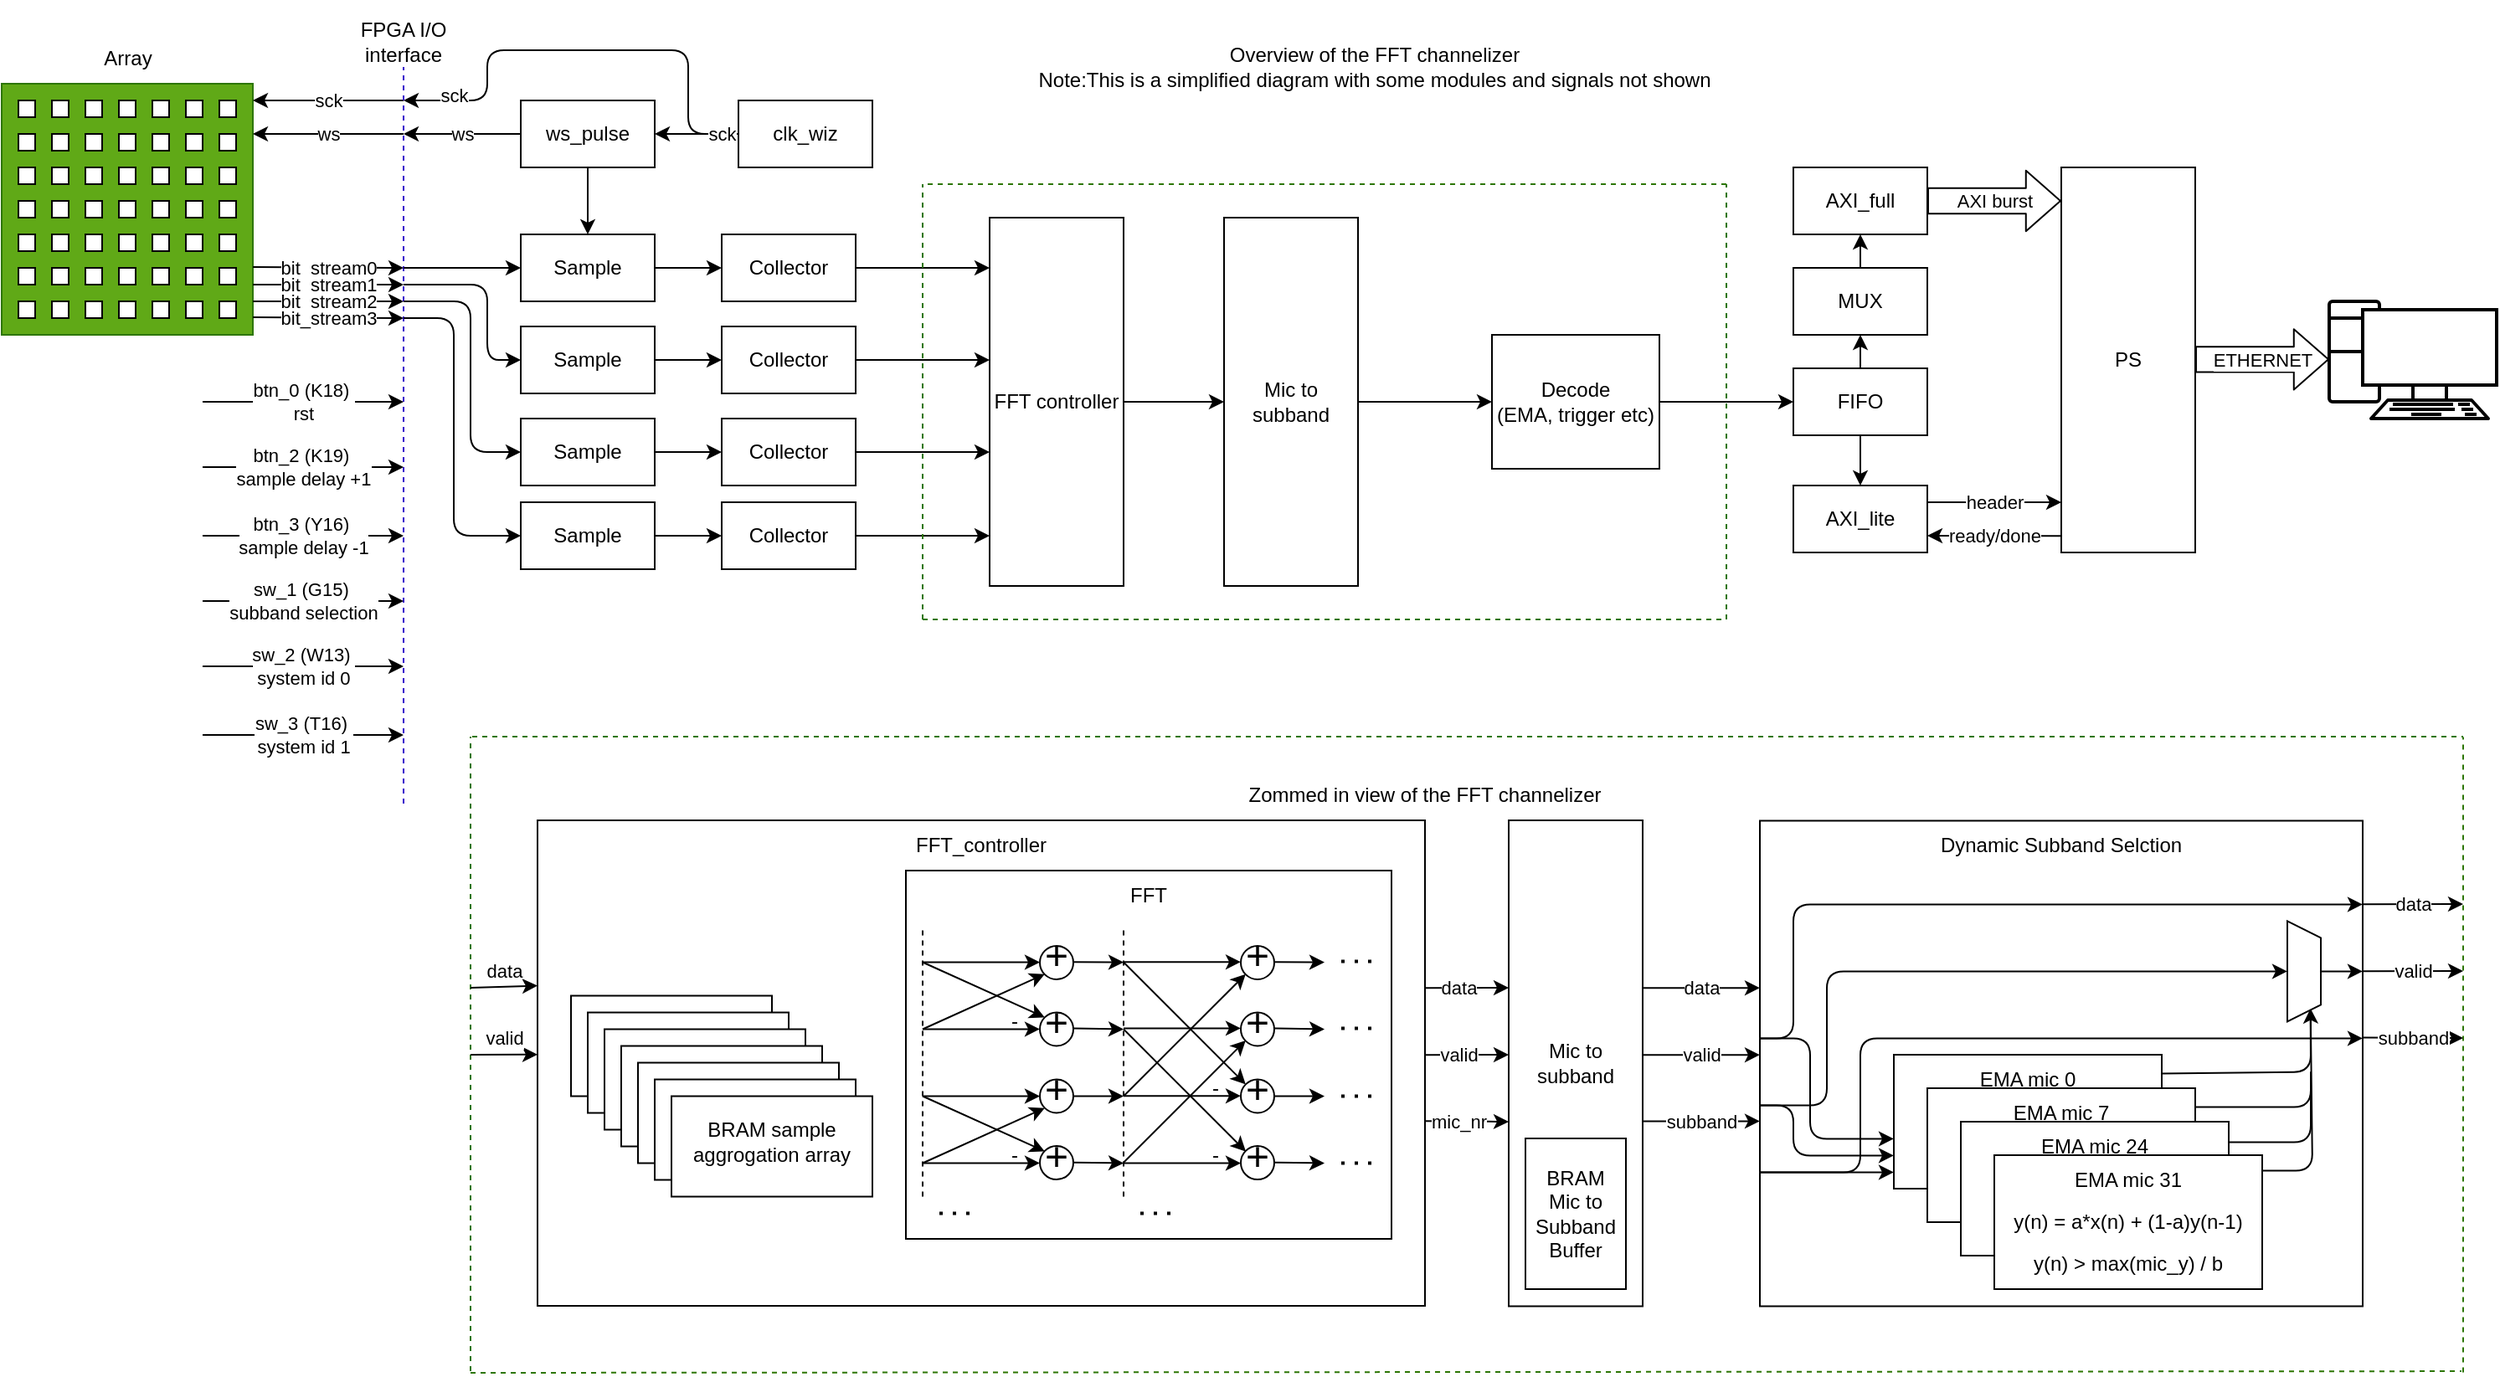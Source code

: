 <mxfile>
    <diagram id="GTZKiN90T42vVBbvYjVK" name="Page-1">
        <mxGraphModel dx="389" dy="268" grid="1" gridSize="10" guides="1" tooltips="1" connect="1" arrows="1" fold="1" page="1" pageScale="1" pageWidth="1920" pageHeight="1200" math="0" shadow="0">
            <root>
                <mxCell id="0"/>
                <mxCell id="1" parent="0"/>
                <mxCell id="206" value="" style="fontColor=#0066CC;verticalAlign=top;verticalLabelPosition=bottom;labelPosition=center;align=center;html=1;outlineConnect=0;fillColor=default;strokeColor=light-dark(#000000, #6b81ac);gradientColor=none;gradientDirection=north;strokeWidth=2;shape=mxgraph.networks.pc;" vertex="1" parent="1">
                    <mxGeometry x="1510" y="340" width="100" height="70" as="geometry"/>
                </mxCell>
                <mxCell id="207" value="" style="rounded=0;whiteSpace=wrap;html=1;fillColor=#60a917;fontColor=#ffffff;strokeColor=#2D7600;" vertex="1" parent="1">
                    <mxGeometry x="120" y="210" width="150" height="150" as="geometry"/>
                </mxCell>
                <mxCell id="208" value="" style="rounded=0;whiteSpace=wrap;html=1;" vertex="1" parent="1">
                    <mxGeometry x="130" y="220" width="10" height="10" as="geometry"/>
                </mxCell>
                <mxCell id="209" value="" style="rounded=0;whiteSpace=wrap;html=1;" vertex="1" parent="1">
                    <mxGeometry x="150" y="220" width="10" height="10" as="geometry"/>
                </mxCell>
                <mxCell id="210" value="" style="rounded=0;whiteSpace=wrap;html=1;" vertex="1" parent="1">
                    <mxGeometry x="170" y="220" width="10" height="10" as="geometry"/>
                </mxCell>
                <mxCell id="211" value="" style="rounded=0;whiteSpace=wrap;html=1;" vertex="1" parent="1">
                    <mxGeometry x="190" y="220" width="10" height="10" as="geometry"/>
                </mxCell>
                <mxCell id="212" value="" style="rounded=0;whiteSpace=wrap;html=1;" vertex="1" parent="1">
                    <mxGeometry x="210" y="220" width="10" height="10" as="geometry"/>
                </mxCell>
                <mxCell id="213" value="" style="rounded=0;whiteSpace=wrap;html=1;" vertex="1" parent="1">
                    <mxGeometry x="230" y="220" width="10" height="10" as="geometry"/>
                </mxCell>
                <mxCell id="214" value="" style="rounded=0;whiteSpace=wrap;html=1;" vertex="1" parent="1">
                    <mxGeometry x="250" y="220" width="10" height="10" as="geometry"/>
                </mxCell>
                <mxCell id="215" value="" style="rounded=0;whiteSpace=wrap;html=1;" vertex="1" parent="1">
                    <mxGeometry x="130" y="240" width="10" height="10" as="geometry"/>
                </mxCell>
                <mxCell id="216" value="" style="rounded=0;whiteSpace=wrap;html=1;" vertex="1" parent="1">
                    <mxGeometry x="150" y="240" width="10" height="10" as="geometry"/>
                </mxCell>
                <mxCell id="217" value="" style="rounded=0;whiteSpace=wrap;html=1;" vertex="1" parent="1">
                    <mxGeometry x="170" y="240" width="10" height="10" as="geometry"/>
                </mxCell>
                <mxCell id="218" value="" style="rounded=0;whiteSpace=wrap;html=1;" vertex="1" parent="1">
                    <mxGeometry x="190" y="240" width="10" height="10" as="geometry"/>
                </mxCell>
                <mxCell id="219" value="" style="rounded=0;whiteSpace=wrap;html=1;" vertex="1" parent="1">
                    <mxGeometry x="210" y="240" width="10" height="10" as="geometry"/>
                </mxCell>
                <mxCell id="220" value="" style="rounded=0;whiteSpace=wrap;html=1;" vertex="1" parent="1">
                    <mxGeometry x="230" y="240" width="10" height="10" as="geometry"/>
                </mxCell>
                <mxCell id="221" value="" style="rounded=0;whiteSpace=wrap;html=1;" vertex="1" parent="1">
                    <mxGeometry x="250" y="240" width="10" height="10" as="geometry"/>
                </mxCell>
                <mxCell id="222" value="" style="rounded=0;whiteSpace=wrap;html=1;" vertex="1" parent="1">
                    <mxGeometry x="130" y="260" width="10" height="10" as="geometry"/>
                </mxCell>
                <mxCell id="223" value="" style="rounded=0;whiteSpace=wrap;html=1;" vertex="1" parent="1">
                    <mxGeometry x="150" y="260" width="10" height="10" as="geometry"/>
                </mxCell>
                <mxCell id="224" value="" style="rounded=0;whiteSpace=wrap;html=1;" vertex="1" parent="1">
                    <mxGeometry x="170" y="260" width="10" height="10" as="geometry"/>
                </mxCell>
                <mxCell id="225" value="" style="rounded=0;whiteSpace=wrap;html=1;" vertex="1" parent="1">
                    <mxGeometry x="190" y="260" width="10" height="10" as="geometry"/>
                </mxCell>
                <mxCell id="226" value="" style="rounded=0;whiteSpace=wrap;html=1;" vertex="1" parent="1">
                    <mxGeometry x="210" y="260" width="10" height="10" as="geometry"/>
                </mxCell>
                <mxCell id="227" value="" style="rounded=0;whiteSpace=wrap;html=1;" vertex="1" parent="1">
                    <mxGeometry x="230" y="260" width="10" height="10" as="geometry"/>
                </mxCell>
                <mxCell id="228" value="" style="rounded=0;whiteSpace=wrap;html=1;" vertex="1" parent="1">
                    <mxGeometry x="250" y="260" width="10" height="10" as="geometry"/>
                </mxCell>
                <mxCell id="229" value="" style="rounded=0;whiteSpace=wrap;html=1;" vertex="1" parent="1">
                    <mxGeometry x="130" y="280" width="10" height="10" as="geometry"/>
                </mxCell>
                <mxCell id="230" value="" style="rounded=0;whiteSpace=wrap;html=1;" vertex="1" parent="1">
                    <mxGeometry x="150" y="280" width="10" height="10" as="geometry"/>
                </mxCell>
                <mxCell id="231" value="" style="rounded=0;whiteSpace=wrap;html=1;" vertex="1" parent="1">
                    <mxGeometry x="170" y="280" width="10" height="10" as="geometry"/>
                </mxCell>
                <mxCell id="232" value="" style="rounded=0;whiteSpace=wrap;html=1;" vertex="1" parent="1">
                    <mxGeometry x="190" y="280" width="10" height="10" as="geometry"/>
                </mxCell>
                <mxCell id="233" value="" style="rounded=0;whiteSpace=wrap;html=1;" vertex="1" parent="1">
                    <mxGeometry x="210" y="280" width="10" height="10" as="geometry"/>
                </mxCell>
                <mxCell id="234" value="" style="rounded=0;whiteSpace=wrap;html=1;" vertex="1" parent="1">
                    <mxGeometry x="230" y="280" width="10" height="10" as="geometry"/>
                </mxCell>
                <mxCell id="235" value="" style="rounded=0;whiteSpace=wrap;html=1;" vertex="1" parent="1">
                    <mxGeometry x="250" y="280" width="10" height="10" as="geometry"/>
                </mxCell>
                <mxCell id="236" value="" style="rounded=0;whiteSpace=wrap;html=1;" vertex="1" parent="1">
                    <mxGeometry x="130" y="300" width="10" height="10" as="geometry"/>
                </mxCell>
                <mxCell id="237" value="" style="rounded=0;whiteSpace=wrap;html=1;" vertex="1" parent="1">
                    <mxGeometry x="150" y="300" width="10" height="10" as="geometry"/>
                </mxCell>
                <mxCell id="238" value="" style="rounded=0;whiteSpace=wrap;html=1;" vertex="1" parent="1">
                    <mxGeometry x="170" y="300" width="10" height="10" as="geometry"/>
                </mxCell>
                <mxCell id="239" value="" style="rounded=0;whiteSpace=wrap;html=1;" vertex="1" parent="1">
                    <mxGeometry x="190" y="300" width="10" height="10" as="geometry"/>
                </mxCell>
                <mxCell id="240" value="" style="rounded=0;whiteSpace=wrap;html=1;" vertex="1" parent="1">
                    <mxGeometry x="210" y="300" width="10" height="10" as="geometry"/>
                </mxCell>
                <mxCell id="241" value="" style="rounded=0;whiteSpace=wrap;html=1;" vertex="1" parent="1">
                    <mxGeometry x="230" y="300" width="10" height="10" as="geometry"/>
                </mxCell>
                <mxCell id="242" value="" style="rounded=0;whiteSpace=wrap;html=1;" vertex="1" parent="1">
                    <mxGeometry x="250" y="300" width="10" height="10" as="geometry"/>
                </mxCell>
                <mxCell id="243" value="" style="rounded=0;whiteSpace=wrap;html=1;" vertex="1" parent="1">
                    <mxGeometry x="130" y="320" width="10" height="10" as="geometry"/>
                </mxCell>
                <mxCell id="244" value="" style="rounded=0;whiteSpace=wrap;html=1;" vertex="1" parent="1">
                    <mxGeometry x="150" y="320" width="10" height="10" as="geometry"/>
                </mxCell>
                <mxCell id="245" value="" style="rounded=0;whiteSpace=wrap;html=1;" vertex="1" parent="1">
                    <mxGeometry x="170" y="320" width="10" height="10" as="geometry"/>
                </mxCell>
                <mxCell id="246" value="" style="rounded=0;whiteSpace=wrap;html=1;" vertex="1" parent="1">
                    <mxGeometry x="190" y="320" width="10" height="10" as="geometry"/>
                </mxCell>
                <mxCell id="247" value="" style="rounded=0;whiteSpace=wrap;html=1;" vertex="1" parent="1">
                    <mxGeometry x="210" y="320" width="10" height="10" as="geometry"/>
                </mxCell>
                <mxCell id="248" value="" style="rounded=0;whiteSpace=wrap;html=1;" vertex="1" parent="1">
                    <mxGeometry x="230" y="320" width="10" height="10" as="geometry"/>
                </mxCell>
                <mxCell id="249" value="" style="rounded=0;whiteSpace=wrap;html=1;" vertex="1" parent="1">
                    <mxGeometry x="250" y="320" width="10" height="10" as="geometry"/>
                </mxCell>
                <mxCell id="250" value="" style="rounded=0;whiteSpace=wrap;html=1;" vertex="1" parent="1">
                    <mxGeometry x="130" y="340" width="10" height="10" as="geometry"/>
                </mxCell>
                <mxCell id="251" value="" style="rounded=0;whiteSpace=wrap;html=1;" vertex="1" parent="1">
                    <mxGeometry x="150" y="340" width="10" height="10" as="geometry"/>
                </mxCell>
                <mxCell id="252" value="" style="rounded=0;whiteSpace=wrap;html=1;" vertex="1" parent="1">
                    <mxGeometry x="170" y="340" width="10" height="10" as="geometry"/>
                </mxCell>
                <mxCell id="253" value="" style="rounded=0;whiteSpace=wrap;html=1;" vertex="1" parent="1">
                    <mxGeometry x="190" y="340" width="10" height="10" as="geometry"/>
                </mxCell>
                <mxCell id="254" value="" style="rounded=0;whiteSpace=wrap;html=1;" vertex="1" parent="1">
                    <mxGeometry x="210" y="340" width="10" height="10" as="geometry"/>
                </mxCell>
                <mxCell id="255" value="" style="rounded=0;whiteSpace=wrap;html=1;" vertex="1" parent="1">
                    <mxGeometry x="230" y="340" width="10" height="10" as="geometry"/>
                </mxCell>
                <mxCell id="256" value="" style="rounded=0;whiteSpace=wrap;html=1;" vertex="1" parent="1">
                    <mxGeometry x="250" y="340" width="10" height="10" as="geometry"/>
                </mxCell>
                <mxCell id="257" value="Array" style="text;html=1;align=center;verticalAlign=middle;resizable=0;points=[];autosize=1;strokeColor=none;fillColor=none;" vertex="1" parent="1">
                    <mxGeometry x="170" y="180" width="50" height="30" as="geometry"/>
                </mxCell>
                <mxCell id="258" value="bit_stream0" style="endArrow=classic;html=1;entryX=0;entryY=0;entryDx=0;entryDy=0;entryPerimeter=0;" edge="1" parent="1" target="275">
                    <mxGeometry width="50" height="50" relative="1" as="geometry">
                        <mxPoint x="270" y="319.52" as="sourcePoint"/>
                        <mxPoint x="350" y="319.52" as="targetPoint"/>
                    </mxGeometry>
                </mxCell>
                <mxCell id="259" value="ws" style="endArrow=classic;html=1;" edge="1" parent="1">
                    <mxGeometry width="50" height="50" relative="1" as="geometry">
                        <mxPoint x="360" y="240" as="sourcePoint"/>
                        <mxPoint x="270" y="240" as="targetPoint"/>
                    </mxGeometry>
                </mxCell>
                <mxCell id="260" value="sck" style="endArrow=classic;html=1;" edge="1" parent="1">
                    <mxGeometry width="50" height="50" relative="1" as="geometry">
                        <mxPoint x="360" y="220" as="sourcePoint"/>
                        <mxPoint x="270" y="220" as="targetPoint"/>
                    </mxGeometry>
                </mxCell>
                <mxCell id="261" value="bit_stream1" style="endArrow=classic;html=1;entryX=0;entryY=0;entryDx=0;entryDy=0;entryPerimeter=0;" edge="1" parent="1" target="311">
                    <mxGeometry width="50" height="50" relative="1" as="geometry">
                        <mxPoint x="270" y="330" as="sourcePoint"/>
                        <mxPoint x="350" y="330" as="targetPoint"/>
                    </mxGeometry>
                </mxCell>
                <mxCell id="262" value="bit_stream2" style="endArrow=classic;html=1;entryX=0;entryY=0;entryDx=0;entryDy=0;entryPerimeter=0;" edge="1" parent="1" target="312">
                    <mxGeometry width="50" height="50" relative="1" as="geometry">
                        <mxPoint x="270" y="340" as="sourcePoint"/>
                        <mxPoint x="350" y="340" as="targetPoint"/>
                        <mxPoint as="offset"/>
                    </mxGeometry>
                </mxCell>
                <mxCell id="263" value="bit_stream3" style="endArrow=classic;html=1;entryX=0;entryY=0;entryDx=0;entryDy=0;entryPerimeter=0;" edge="1" parent="1" target="313">
                    <mxGeometry width="50" height="50" relative="1" as="geometry">
                        <mxPoint x="270" y="349.52" as="sourcePoint"/>
                        <mxPoint x="350" y="349.52" as="targetPoint"/>
                    </mxGeometry>
                </mxCell>
                <mxCell id="264" value="" style="endArrow=none;dashed=1;html=1;fillColor=#6a00ff;strokeColor=#3700CC;" edge="1" parent="1">
                    <mxGeometry width="50" height="50" relative="1" as="geometry">
                        <mxPoint x="360" y="640" as="sourcePoint"/>
                        <mxPoint x="360" y="200" as="targetPoint"/>
                    </mxGeometry>
                </mxCell>
                <mxCell id="265" value="FPGA I/O interface" style="text;html=1;align=center;verticalAlign=middle;whiteSpace=wrap;rounded=0;" vertex="1" parent="1">
                    <mxGeometry x="330" y="170" width="60" height="30" as="geometry"/>
                </mxCell>
                <mxCell id="266" style="edgeStyle=none;html=1;exitX=0;exitY=0.5;exitDx=0;exitDy=0;entryX=1;entryY=0.5;entryDx=0;entryDy=0;" edge="1" parent="1" source="267" target="269">
                    <mxGeometry relative="1" as="geometry"/>
                </mxCell>
                <mxCell id="267" value="clk_wiz" style="rounded=0;whiteSpace=wrap;html=1;" vertex="1" parent="1">
                    <mxGeometry x="560" y="220" width="80" height="40" as="geometry"/>
                </mxCell>
                <mxCell id="268" style="edgeStyle=none;html=1;entryX=0.5;entryY=0;entryDx=0;entryDy=0;" edge="1" parent="1" source="269" target="274">
                    <mxGeometry relative="1" as="geometry"/>
                </mxCell>
                <mxCell id="269" value="ws_pulse" style="rounded=0;whiteSpace=wrap;html=1;" vertex="1" parent="1">
                    <mxGeometry x="430" y="220" width="80" height="40" as="geometry"/>
                </mxCell>
                <mxCell id="270" value="ws" style="endArrow=classic;html=1;" edge="1" parent="1">
                    <mxGeometry width="50" height="50" relative="1" as="geometry">
                        <mxPoint x="430" y="240" as="sourcePoint"/>
                        <mxPoint x="360" y="240" as="targetPoint"/>
                    </mxGeometry>
                </mxCell>
                <mxCell id="271" value="sck" style="edgeStyle=none;html=1;" edge="1" parent="1" source="267">
                    <mxGeometry x="-0.924" relative="1" as="geometry">
                        <mxPoint x="360" y="220" as="targetPoint"/>
                        <Array as="points">
                            <mxPoint x="530" y="240"/>
                            <mxPoint x="530" y="190"/>
                            <mxPoint x="470" y="190"/>
                            <mxPoint x="410" y="190"/>
                            <mxPoint x="410" y="220"/>
                        </Array>
                        <mxPoint as="offset"/>
                    </mxGeometry>
                </mxCell>
                <mxCell id="272" value="sck" style="edgeLabel;html=1;align=center;verticalAlign=middle;resizable=0;points=[];" vertex="1" connectable="0" parent="271">
                    <mxGeometry x="0.579" relative="1" as="geometry">
                        <mxPoint x="-20" y="6" as="offset"/>
                    </mxGeometry>
                </mxCell>
                <mxCell id="273" style="edgeStyle=none;html=1;entryX=0;entryY=0.5;entryDx=0;entryDy=0;" edge="1" parent="1" source="274" target="277">
                    <mxGeometry relative="1" as="geometry"/>
                </mxCell>
                <mxCell id="274" value="Sample" style="rounded=0;whiteSpace=wrap;html=1;" vertex="1" parent="1">
                    <mxGeometry x="430" y="300" width="80" height="40" as="geometry"/>
                </mxCell>
                <mxCell id="275" value="" style="endArrow=classic;html=1;" edge="1" parent="1">
                    <mxGeometry width="50" height="50" relative="1" as="geometry">
                        <mxPoint x="360" y="320" as="sourcePoint"/>
                        <mxPoint x="430" y="320" as="targetPoint"/>
                    </mxGeometry>
                </mxCell>
                <mxCell id="276" value="" style="edgeStyle=none;html=1;" edge="1" parent="1" source="277">
                    <mxGeometry relative="1" as="geometry">
                        <mxPoint x="710" y="320.0" as="targetPoint"/>
                    </mxGeometry>
                </mxCell>
                <mxCell id="277" value="Collector" style="rounded=0;whiteSpace=wrap;html=1;" vertex="1" parent="1">
                    <mxGeometry x="550" y="300" width="80" height="40" as="geometry"/>
                </mxCell>
                <mxCell id="282" value="" style="edgeStyle=none;html=1;" edge="1" parent="1" target="286">
                    <mxGeometry relative="1" as="geometry">
                        <mxPoint x="1110.0" y="400.0" as="sourcePoint"/>
                    </mxGeometry>
                </mxCell>
                <mxCell id="284" value="" style="edgeStyle=none;html=1;" edge="1" parent="1" source="286" target="288">
                    <mxGeometry relative="1" as="geometry"/>
                </mxCell>
                <mxCell id="285" style="edgeStyle=none;html=1;exitX=0.5;exitY=1;exitDx=0;exitDy=0;entryX=0.5;entryY=0;entryDx=0;entryDy=0;" edge="1" parent="1" source="286" target="325">
                    <mxGeometry relative="1" as="geometry">
                        <Array as="points"/>
                    </mxGeometry>
                </mxCell>
                <mxCell id="286" value="FIFO" style="rounded=0;whiteSpace=wrap;html=1;" vertex="1" parent="1">
                    <mxGeometry x="1190" y="380" width="80" height="40" as="geometry"/>
                </mxCell>
                <mxCell id="287" value="" style="edgeStyle=none;html=1;" edge="1" parent="1" source="288" target="289">
                    <mxGeometry relative="1" as="geometry"/>
                </mxCell>
                <mxCell id="288" value="MUX" style="rounded=0;whiteSpace=wrap;html=1;" vertex="1" parent="1">
                    <mxGeometry x="1190" y="320" width="80" height="40" as="geometry"/>
                </mxCell>
                <mxCell id="289" value="AXI_full" style="rounded=0;whiteSpace=wrap;html=1;" vertex="1" parent="1">
                    <mxGeometry x="1190" y="260" width="80" height="40" as="geometry"/>
                </mxCell>
                <mxCell id="290" value="PS" style="rounded=0;whiteSpace=wrap;html=1;" vertex="1" parent="1">
                    <mxGeometry x="1350" y="260" width="80" height="230" as="geometry"/>
                </mxCell>
                <mxCell id="291" value="ETHERNET" style="shape=flexArrow;endArrow=classic;html=1;exitX=1;exitY=0.5;exitDx=0;exitDy=0;width=15.161;endSize=6.539;" edge="1" parent="1">
                    <mxGeometry width="50" height="50" relative="1" as="geometry">
                        <mxPoint x="1430" y="374.68" as="sourcePoint"/>
                        <mxPoint x="1510" y="374.68" as="targetPoint"/>
                    </mxGeometry>
                </mxCell>
                <mxCell id="292" value="AXI burst" style="shape=flexArrow;endArrow=classic;html=1;exitX=1;exitY=0.5;exitDx=0;exitDy=0;width=15.161;endSize=6.539;" edge="1" parent="1">
                    <mxGeometry width="50" height="50" relative="1" as="geometry">
                        <mxPoint x="1270" y="280" as="sourcePoint"/>
                        <mxPoint x="1350" y="280" as="targetPoint"/>
                    </mxGeometry>
                </mxCell>
                <mxCell id="299" style="edgeStyle=none;html=1;entryX=0;entryY=0.5;entryDx=0;entryDy=0;" edge="1" parent="1" source="300" target="302">
                    <mxGeometry relative="1" as="geometry"/>
                </mxCell>
                <mxCell id="300" value="Sample" style="rounded=0;whiteSpace=wrap;html=1;" vertex="1" parent="1">
                    <mxGeometry x="430" y="355" width="80" height="40" as="geometry"/>
                </mxCell>
                <mxCell id="301" value="" style="edgeStyle=none;html=1;" edge="1" parent="1" source="302">
                    <mxGeometry relative="1" as="geometry">
                        <mxPoint x="710" y="375" as="targetPoint"/>
                    </mxGeometry>
                </mxCell>
                <mxCell id="302" value="Collector" style="rounded=0;whiteSpace=wrap;html=1;" vertex="1" parent="1">
                    <mxGeometry x="550" y="355" width="80" height="40" as="geometry"/>
                </mxCell>
                <mxCell id="303" style="edgeStyle=none;html=1;entryX=0;entryY=0.5;entryDx=0;entryDy=0;" edge="1" parent="1" source="304" target="306">
                    <mxGeometry relative="1" as="geometry"/>
                </mxCell>
                <mxCell id="304" value="Sample" style="rounded=0;whiteSpace=wrap;html=1;" vertex="1" parent="1">
                    <mxGeometry x="430" y="410" width="80" height="40" as="geometry"/>
                </mxCell>
                <mxCell id="305" value="" style="edgeStyle=none;html=1;" edge="1" parent="1" source="306">
                    <mxGeometry relative="1" as="geometry">
                        <mxPoint x="710" y="430" as="targetPoint"/>
                    </mxGeometry>
                </mxCell>
                <mxCell id="306" value="Collector" style="rounded=0;whiteSpace=wrap;html=1;" vertex="1" parent="1">
                    <mxGeometry x="550" y="410" width="80" height="40" as="geometry"/>
                </mxCell>
                <mxCell id="307" style="edgeStyle=none;html=1;entryX=0;entryY=0.5;entryDx=0;entryDy=0;" edge="1" parent="1" source="308" target="310">
                    <mxGeometry relative="1" as="geometry"/>
                </mxCell>
                <mxCell id="308" value="Sample" style="rounded=0;whiteSpace=wrap;html=1;" vertex="1" parent="1">
                    <mxGeometry x="430" y="460" width="80" height="40" as="geometry"/>
                </mxCell>
                <mxCell id="309" value="" style="edgeStyle=none;html=1;" edge="1" parent="1" source="310">
                    <mxGeometry relative="1" as="geometry">
                        <mxPoint x="710" y="480" as="targetPoint"/>
                    </mxGeometry>
                </mxCell>
                <mxCell id="310" value="Collector" style="rounded=0;whiteSpace=wrap;html=1;" vertex="1" parent="1">
                    <mxGeometry x="550" y="460" width="80" height="40" as="geometry"/>
                </mxCell>
                <mxCell id="311" value="" style="endArrow=classic;html=1;entryX=0;entryY=0.5;entryDx=0;entryDy=0;" edge="1" parent="1" target="300">
                    <mxGeometry width="50" height="50" relative="1" as="geometry">
                        <mxPoint x="360" y="330" as="sourcePoint"/>
                        <mxPoint x="430" y="330" as="targetPoint"/>
                        <Array as="points">
                            <mxPoint x="410" y="330"/>
                            <mxPoint x="410" y="375"/>
                        </Array>
                    </mxGeometry>
                </mxCell>
                <mxCell id="312" value="" style="endArrow=classic;html=1;entryX=0;entryY=0.5;entryDx=0;entryDy=0;" edge="1" parent="1" target="304">
                    <mxGeometry width="50" height="50" relative="1" as="geometry">
                        <mxPoint x="360" y="340" as="sourcePoint"/>
                        <mxPoint x="430" y="340" as="targetPoint"/>
                        <Array as="points">
                            <mxPoint x="400" y="340"/>
                            <mxPoint x="400" y="430"/>
                        </Array>
                    </mxGeometry>
                </mxCell>
                <mxCell id="313" value="" style="endArrow=classic;html=1;entryX=0;entryY=0.5;entryDx=0;entryDy=0;" edge="1" parent="1" target="308">
                    <mxGeometry width="50" height="50" relative="1" as="geometry">
                        <mxPoint x="360" y="350" as="sourcePoint"/>
                        <mxPoint x="430" y="350" as="targetPoint"/>
                        <Array as="points">
                            <mxPoint x="390" y="350"/>
                            <mxPoint x="390" y="480"/>
                        </Array>
                    </mxGeometry>
                </mxCell>
                <mxCell id="314" value="" style="endArrow=none;dashed=1;html=1;fillColor=#60a917;strokeColor=#2D7600;" edge="1" parent="1">
                    <mxGeometry width="50" height="50" relative="1" as="geometry">
                        <mxPoint x="670" y="530" as="sourcePoint"/>
                        <mxPoint x="670" y="270" as="targetPoint"/>
                    </mxGeometry>
                </mxCell>
                <mxCell id="315" value="" style="endArrow=none;dashed=1;html=1;fillColor=#60a917;strokeColor=#2D7600;" edge="1" parent="1">
                    <mxGeometry width="50" height="50" relative="1" as="geometry">
                        <mxPoint x="1150" y="530" as="sourcePoint"/>
                        <mxPoint x="1150" y="270" as="targetPoint"/>
                    </mxGeometry>
                </mxCell>
                <mxCell id="316" value="" style="endArrow=none;dashed=1;html=1;fillColor=#60a917;strokeColor=#2D7600;" edge="1" parent="1">
                    <mxGeometry width="50" height="50" relative="1" as="geometry">
                        <mxPoint x="670" y="530" as="sourcePoint"/>
                        <mxPoint x="1150" y="530" as="targetPoint"/>
                    </mxGeometry>
                </mxCell>
                <mxCell id="317" value="" style="endArrow=none;dashed=1;html=1;fillColor=#60a917;strokeColor=#2D7600;" edge="1" parent="1">
                    <mxGeometry width="50" height="50" relative="1" as="geometry">
                        <mxPoint x="1150" y="270" as="sourcePoint"/>
                        <mxPoint x="670" y="270" as="targetPoint"/>
                    </mxGeometry>
                </mxCell>
                <mxCell id="318" value="btn_0 (K18)&amp;nbsp;&lt;div&gt;rst&lt;/div&gt;" style="endArrow=classic;html=1;" edge="1" parent="1">
                    <mxGeometry width="50" height="50" relative="1" as="geometry">
                        <mxPoint x="240" y="400" as="sourcePoint"/>
                        <mxPoint x="360" y="400" as="targetPoint"/>
                    </mxGeometry>
                </mxCell>
                <mxCell id="319" value="btn_2 (K19)&amp;nbsp;&lt;div&gt;sample delay +1&lt;/div&gt;" style="endArrow=classic;html=1;" edge="1" parent="1">
                    <mxGeometry width="50" height="50" relative="1" as="geometry">
                        <mxPoint x="240" y="439" as="sourcePoint"/>
                        <mxPoint x="360" y="439" as="targetPoint"/>
                    </mxGeometry>
                </mxCell>
                <mxCell id="320" value="btn_3 (Y16)&amp;nbsp;&lt;div&gt;sample delay -1&lt;/div&gt;" style="endArrow=classic;html=1;" edge="1" parent="1">
                    <mxGeometry width="50" height="50" relative="1" as="geometry">
                        <mxPoint x="240" y="480" as="sourcePoint"/>
                        <mxPoint x="360" y="480" as="targetPoint"/>
                    </mxGeometry>
                </mxCell>
                <mxCell id="321" value="sw_1 (G15)&amp;nbsp;&lt;div&gt;subband selection&lt;/div&gt;" style="endArrow=classic;html=1;" edge="1" parent="1">
                    <mxGeometry width="50" height="50" relative="1" as="geometry">
                        <mxPoint x="240" y="519" as="sourcePoint"/>
                        <mxPoint x="360" y="519" as="targetPoint"/>
                        <mxPoint as="offset"/>
                    </mxGeometry>
                </mxCell>
                <mxCell id="322" value="sw_2 (W13)&amp;nbsp;&lt;div&gt;system id 0&lt;/div&gt;" style="endArrow=classic;html=1;" edge="1" parent="1">
                    <mxGeometry width="50" height="50" relative="1" as="geometry">
                        <mxPoint x="240" y="558" as="sourcePoint"/>
                        <mxPoint x="360" y="558" as="targetPoint"/>
                    </mxGeometry>
                </mxCell>
                <mxCell id="323" value="sw_3 (T16)&amp;nbsp;&lt;div&gt;system id 1&lt;/div&gt;" style="endArrow=classic;html=1;" edge="1" parent="1">
                    <mxGeometry width="50" height="50" relative="1" as="geometry">
                        <mxPoint x="240" y="599" as="sourcePoint"/>
                        <mxPoint x="360" y="599" as="targetPoint"/>
                        <mxPoint as="offset"/>
                    </mxGeometry>
                </mxCell>
                <mxCell id="324" value="ready/done" style="edgeStyle=none;html=1;entryX=1;entryY=0.75;entryDx=0;entryDy=0;exitX=0;exitY=0.957;exitDx=0;exitDy=0;exitPerimeter=0;" edge="1" parent="1" source="290" target="325">
                    <mxGeometry relative="1" as="geometry">
                        <mxPoint x="1260" y="520" as="targetPoint"/>
                        <mxPoint x="1348" y="476" as="sourcePoint"/>
                        <mxPoint as="offset"/>
                    </mxGeometry>
                </mxCell>
                <mxCell id="325" value="AXI_lite" style="rounded=0;whiteSpace=wrap;html=1;" vertex="1" parent="1">
                    <mxGeometry x="1190" y="450" width="80" height="40" as="geometry"/>
                </mxCell>
                <mxCell id="326" value="header" style="endArrow=classic;html=1;" edge="1" parent="1">
                    <mxGeometry width="50" height="50" relative="1" as="geometry">
                        <mxPoint x="1270" y="460" as="sourcePoint"/>
                        <mxPoint x="1350" y="460" as="targetPoint"/>
                    </mxGeometry>
                </mxCell>
                <mxCell id="382" value="" style="endArrow=none;dashed=1;html=1;fillColor=#60a917;strokeColor=#2D7600;" edge="1" parent="1">
                    <mxGeometry width="50" height="50" relative="1" as="geometry">
                        <mxPoint x="401" y="600" as="sourcePoint"/>
                        <mxPoint x="1590" y="600" as="targetPoint"/>
                    </mxGeometry>
                </mxCell>
                <mxCell id="383" value="" style="endArrow=none;dashed=1;html=1;fillColor=#60a917;strokeColor=#2D7600;entryX=-2.1;entryY=0.998;entryDx=0;entryDy=0;entryPerimeter=0;" edge="1" parent="1" target="384">
                    <mxGeometry width="50" height="50" relative="1" as="geometry">
                        <mxPoint x="400" y="980" as="sourcePoint"/>
                        <mxPoint x="1695" y="980" as="targetPoint"/>
                    </mxGeometry>
                </mxCell>
                <mxCell id="384" value="" style="endArrow=none;dashed=1;html=1;fillColor=#60a917;strokeColor=#2D7600;entryX=1;entryY=2.6;entryDx=0;entryDy=0;entryPerimeter=0;" edge="1" parent="1">
                    <mxGeometry width="50" height="50" relative="1" as="geometry">
                        <mxPoint x="1590" y="979.8" as="sourcePoint"/>
                        <mxPoint x="1590" y="600.203" as="targetPoint"/>
                    </mxGeometry>
                </mxCell>
                <mxCell id="385" value="" style="endArrow=none;dashed=1;html=1;fillColor=#60a917;strokeColor=#2D7600;entryX=1;entryY=2.6;entryDx=0;entryDy=0;entryPerimeter=0;" edge="1" parent="1">
                    <mxGeometry width="50" height="50" relative="1" as="geometry">
                        <mxPoint x="400" y="979" as="sourcePoint"/>
                        <mxPoint x="400" y="600" as="targetPoint"/>
                    </mxGeometry>
                </mxCell>
                <mxCell id="386" value="Zommed in view of the FFT channelizer" style="text;html=1;align=center;verticalAlign=middle;whiteSpace=wrap;rounded=0;" vertex="1" parent="1">
                    <mxGeometry x="810" y="620" width="320" height="30" as="geometry"/>
                </mxCell>
                <mxCell id="387" value="Overview of the FFT channelizer&lt;div&gt;Note:This is a simplified diagram with some modules and signals not shown&lt;/div&gt;" style="text;html=1;align=center;verticalAlign=middle;whiteSpace=wrap;rounded=0;" vertex="1" parent="1">
                    <mxGeometry x="720" y="160" width="440" height="80" as="geometry"/>
                </mxCell>
                <mxCell id="388" style="edgeStyle=none;html=1;exitX=1;exitY=0.5;exitDx=0;exitDy=0;entryX=0;entryY=0.5;entryDx=0;entryDy=0;" edge="1" parent="1" source="389" target="392">
                    <mxGeometry relative="1" as="geometry"/>
                </mxCell>
                <mxCell id="389" value="FFT controller" style="rounded=0;whiteSpace=wrap;html=1;" vertex="1" parent="1">
                    <mxGeometry x="710" y="290" width="80" height="220" as="geometry"/>
                </mxCell>
                <mxCell id="390" value="Decode&lt;div&gt;(EMA, trigger etc)&lt;/div&gt;" style="rounded=0;whiteSpace=wrap;html=1;" vertex="1" parent="1">
                    <mxGeometry x="1010" y="360" width="100" height="80" as="geometry"/>
                </mxCell>
                <mxCell id="391" style="edgeStyle=none;html=1;exitX=1;exitY=0.5;exitDx=0;exitDy=0;entryX=0;entryY=0.5;entryDx=0;entryDy=0;" edge="1" parent="1" source="392" target="390">
                    <mxGeometry relative="1" as="geometry"/>
                </mxCell>
                <mxCell id="392" value="Mic to subband" style="rounded=0;whiteSpace=wrap;html=1;" vertex="1" parent="1">
                    <mxGeometry x="850" y="290" width="80" height="220" as="geometry"/>
                </mxCell>
                <mxCell id="393" value="" style="rounded=0;whiteSpace=wrap;html=1;" vertex="1" parent="1">
                    <mxGeometry x="440" y="650" width="530" height="290" as="geometry"/>
                </mxCell>
                <mxCell id="394" value="valid" style="endArrow=classic;html=1;" edge="1" parent="1">
                    <mxGeometry x="0.001" y="10" width="50" height="50" relative="1" as="geometry">
                        <mxPoint x="400" y="790" as="sourcePoint"/>
                        <mxPoint x="440" y="789.9" as="targetPoint"/>
                        <mxPoint as="offset"/>
                    </mxGeometry>
                </mxCell>
                <mxCell id="395" value="" style="rounded=0;whiteSpace=wrap;html=1;" vertex="1" parent="1">
                    <mxGeometry x="660" y="680" width="290" height="220" as="geometry"/>
                </mxCell>
                <mxCell id="396" value="FFT" style="text;html=1;align=center;verticalAlign=middle;whiteSpace=wrap;rounded=0;" vertex="1" parent="1">
                    <mxGeometry x="660" y="680" width="290" height="30" as="geometry"/>
                </mxCell>
                <mxCell id="397" value="" style="endArrow=classic;html=1;" edge="1" parent="1">
                    <mxGeometry width="50" height="50" relative="1" as="geometry">
                        <mxPoint x="670" y="734.76" as="sourcePoint"/>
                        <mxPoint x="740" y="734.76" as="targetPoint"/>
                    </mxGeometry>
                </mxCell>
                <mxCell id="398" value="" style="endArrow=classic;html=1;entryX=0;entryY=0;entryDx=0;entryDy=0;" edge="1" parent="1">
                    <mxGeometry width="50" height="50" relative="1" as="geometry">
                        <mxPoint x="670" y="734.76" as="sourcePoint"/>
                        <mxPoint x="742.929" y="767.689" as="targetPoint"/>
                    </mxGeometry>
                </mxCell>
                <mxCell id="399" value="" style="endArrow=classic;html=1;entryX=0;entryY=1;entryDx=0;entryDy=0;" edge="1" parent="1">
                    <mxGeometry width="50" height="50" relative="1" as="geometry">
                        <mxPoint x="670" y="774.76" as="sourcePoint"/>
                        <mxPoint x="742.929" y="741.831" as="targetPoint"/>
                    </mxGeometry>
                </mxCell>
                <mxCell id="400" value="" style="endArrow=classic;html=1;" edge="1" parent="1">
                    <mxGeometry width="50" height="50" relative="1" as="geometry">
                        <mxPoint x="670" y="774.7" as="sourcePoint"/>
                        <mxPoint x="740" y="774.7" as="targetPoint"/>
                    </mxGeometry>
                </mxCell>
                <mxCell id="401" value="-" style="text;html=1;align=center;verticalAlign=middle;whiteSpace=wrap;rounded=0;" vertex="1" parent="1">
                    <mxGeometry x="720" y="764.76" width="10" height="10" as="geometry"/>
                </mxCell>
                <mxCell id="402" value="" style="endArrow=classic;html=1;" edge="1" parent="1">
                    <mxGeometry width="50" height="50" relative="1" as="geometry">
                        <mxPoint x="670" y="814.76" as="sourcePoint"/>
                        <mxPoint x="740" y="814.76" as="targetPoint"/>
                    </mxGeometry>
                </mxCell>
                <mxCell id="403" value="" style="endArrow=classic;html=1;entryX=0;entryY=0;entryDx=0;entryDy=0;" edge="1" parent="1">
                    <mxGeometry width="50" height="50" relative="1" as="geometry">
                        <mxPoint x="670" y="814.76" as="sourcePoint"/>
                        <mxPoint x="742.929" y="847.689" as="targetPoint"/>
                    </mxGeometry>
                </mxCell>
                <mxCell id="404" value="" style="endArrow=classic;html=1;entryX=0;entryY=1;entryDx=0;entryDy=0;" edge="1" parent="1">
                    <mxGeometry width="50" height="50" relative="1" as="geometry">
                        <mxPoint x="670" y="854.76" as="sourcePoint"/>
                        <mxPoint x="742.929" y="821.831" as="targetPoint"/>
                    </mxGeometry>
                </mxCell>
                <mxCell id="405" value="" style="endArrow=classic;html=1;" edge="1" parent="1">
                    <mxGeometry width="50" height="50" relative="1" as="geometry">
                        <mxPoint x="670" y="854.7" as="sourcePoint"/>
                        <mxPoint x="740" y="854.7" as="targetPoint"/>
                    </mxGeometry>
                </mxCell>
                <mxCell id="406" value="-" style="text;html=1;align=center;verticalAlign=middle;whiteSpace=wrap;rounded=0;" vertex="1" parent="1">
                    <mxGeometry x="720" y="844.76" width="10" height="10" as="geometry"/>
                </mxCell>
                <mxCell id="407" value="" style="endArrow=classic;html=1;" edge="1" parent="1">
                    <mxGeometry width="50" height="50" relative="1" as="geometry">
                        <mxPoint x="760" y="814.76" as="sourcePoint"/>
                        <mxPoint x="790" y="814.76" as="targetPoint"/>
                    </mxGeometry>
                </mxCell>
                <mxCell id="408" value="" style="endArrow=classic;html=1;entryX=0;entryY=1;entryDx=0;entryDy=0;" edge="1" parent="1">
                    <mxGeometry width="50" height="50" relative="1" as="geometry">
                        <mxPoint x="790" y="814.76" as="sourcePoint"/>
                        <mxPoint x="862.929" y="741.831" as="targetPoint"/>
                    </mxGeometry>
                </mxCell>
                <mxCell id="409" value="" style="endArrow=classic;html=1;" edge="1" parent="1">
                    <mxGeometry width="50" height="50" relative="1" as="geometry">
                        <mxPoint x="760" y="734.57" as="sourcePoint"/>
                        <mxPoint x="790" y="734.76" as="targetPoint"/>
                    </mxGeometry>
                </mxCell>
                <mxCell id="410" value="" style="endArrow=classic;html=1;" edge="1" parent="1">
                    <mxGeometry width="50" height="50" relative="1" as="geometry">
                        <mxPoint x="790" y="734.57" as="sourcePoint"/>
                        <mxPoint x="860" y="734.57" as="targetPoint"/>
                    </mxGeometry>
                </mxCell>
                <mxCell id="411" value="" style="endArrow=classic;html=1;" edge="1" parent="1">
                    <mxGeometry width="50" height="50" relative="1" as="geometry">
                        <mxPoint x="760" y="854.38" as="sourcePoint"/>
                        <mxPoint x="790" y="854.76" as="targetPoint"/>
                    </mxGeometry>
                </mxCell>
                <mxCell id="412" value="" style="endArrow=classic;html=1;entryX=0;entryY=1;entryDx=0;entryDy=0;" edge="1" parent="1">
                    <mxGeometry width="50" height="50" relative="1" as="geometry">
                        <mxPoint x="790" y="854.38" as="sourcePoint"/>
                        <mxPoint x="862.929" y="781.451" as="targetPoint"/>
                    </mxGeometry>
                </mxCell>
                <mxCell id="413" value="" style="endArrow=classic;html=1;" edge="1" parent="1">
                    <mxGeometry width="50" height="50" relative="1" as="geometry">
                        <mxPoint x="760" y="774.19" as="sourcePoint"/>
                        <mxPoint x="790" y="774.76" as="targetPoint"/>
                    </mxGeometry>
                </mxCell>
                <mxCell id="414" value="" style="endArrow=classic;html=1;" edge="1" parent="1">
                    <mxGeometry width="50" height="50" relative="1" as="geometry">
                        <mxPoint x="790" y="774.19" as="sourcePoint"/>
                        <mxPoint x="860" y="774.19" as="targetPoint"/>
                    </mxGeometry>
                </mxCell>
                <mxCell id="415" value="" style="endArrow=classic;html=1;" edge="1" parent="1">
                    <mxGeometry width="50" height="50" relative="1" as="geometry">
                        <mxPoint x="790" y="854.76" as="sourcePoint"/>
                        <mxPoint x="860" y="854.76" as="targetPoint"/>
                    </mxGeometry>
                </mxCell>
                <mxCell id="416" value="" style="endArrow=classic;html=1;" edge="1" parent="1">
                    <mxGeometry width="50" height="50" relative="1" as="geometry">
                        <mxPoint x="790" y="814.57" as="sourcePoint"/>
                        <mxPoint x="860" y="814.57" as="targetPoint"/>
                    </mxGeometry>
                </mxCell>
                <mxCell id="417" value="" style="endArrow=classic;html=1;entryX=0;entryY=0;entryDx=0;entryDy=0;" edge="1" parent="1">
                    <mxGeometry width="50" height="50" relative="1" as="geometry">
                        <mxPoint x="790" y="734.76" as="sourcePoint"/>
                        <mxPoint x="862.929" y="807.689" as="targetPoint"/>
                    </mxGeometry>
                </mxCell>
                <mxCell id="418" value="" style="endArrow=classic;html=1;entryX=0;entryY=0;entryDx=0;entryDy=0;" edge="1" parent="1">
                    <mxGeometry width="50" height="50" relative="1" as="geometry">
                        <mxPoint x="790" y="774.76" as="sourcePoint"/>
                        <mxPoint x="863" y="847.76" as="targetPoint"/>
                    </mxGeometry>
                </mxCell>
                <mxCell id="419" value="-" style="text;html=1;align=center;verticalAlign=middle;whiteSpace=wrap;rounded=0;" vertex="1" parent="1">
                    <mxGeometry x="840" y="844.76" width="10" height="10" as="geometry"/>
                </mxCell>
                <mxCell id="420" value="-" style="text;html=1;align=center;verticalAlign=middle;whiteSpace=wrap;rounded=0;" vertex="1" parent="1">
                    <mxGeometry x="840" y="804.76" width="10" height="10" as="geometry"/>
                </mxCell>
                <mxCell id="421" value="" style="endArrow=none;dashed=1;html=1;" edge="1" parent="1">
                    <mxGeometry width="50" height="50" relative="1" as="geometry">
                        <mxPoint x="670" y="874.76" as="sourcePoint"/>
                        <mxPoint x="670" y="714.76" as="targetPoint"/>
                    </mxGeometry>
                </mxCell>
                <mxCell id="422" value="" style="endArrow=none;dashed=1;html=1;" edge="1" parent="1">
                    <mxGeometry width="50" height="50" relative="1" as="geometry">
                        <mxPoint x="790" y="874.76" as="sourcePoint"/>
                        <mxPoint x="790" y="714.76" as="targetPoint"/>
                    </mxGeometry>
                </mxCell>
                <mxCell id="423" value="" style="endArrow=classic;html=1;" edge="1" parent="1">
                    <mxGeometry width="50" height="50" relative="1" as="geometry">
                        <mxPoint x="880" y="814.76" as="sourcePoint"/>
                        <mxPoint x="910" y="814.76" as="targetPoint"/>
                    </mxGeometry>
                </mxCell>
                <mxCell id="424" value="" style="endArrow=classic;html=1;" edge="1" parent="1">
                    <mxGeometry width="50" height="50" relative="1" as="geometry">
                        <mxPoint x="880" y="734.57" as="sourcePoint"/>
                        <mxPoint x="910" y="734.76" as="targetPoint"/>
                    </mxGeometry>
                </mxCell>
                <mxCell id="425" value="" style="endArrow=classic;html=1;" edge="1" parent="1">
                    <mxGeometry width="50" height="50" relative="1" as="geometry">
                        <mxPoint x="880" y="854.38" as="sourcePoint"/>
                        <mxPoint x="910" y="854.76" as="targetPoint"/>
                    </mxGeometry>
                </mxCell>
                <mxCell id="426" value="" style="endArrow=classic;html=1;" edge="1" parent="1">
                    <mxGeometry width="50" height="50" relative="1" as="geometry">
                        <mxPoint x="880" y="774.19" as="sourcePoint"/>
                        <mxPoint x="910" y="774.76" as="targetPoint"/>
                    </mxGeometry>
                </mxCell>
                <mxCell id="427" value="" style="endArrow=none;dashed=1;html=1;dashPattern=1 3;strokeWidth=2;" edge="1" parent="1">
                    <mxGeometry width="50" height="50" relative="1" as="geometry">
                        <mxPoint x="680" y="884.76" as="sourcePoint"/>
                        <mxPoint x="700" y="884.76" as="targetPoint"/>
                    </mxGeometry>
                </mxCell>
                <mxCell id="428" value="" style="endArrow=none;dashed=1;html=1;dashPattern=1 3;strokeWidth=2;" edge="1" parent="1">
                    <mxGeometry width="50" height="50" relative="1" as="geometry">
                        <mxPoint x="800" y="884.76" as="sourcePoint"/>
                        <mxPoint x="820" y="884.76" as="targetPoint"/>
                    </mxGeometry>
                </mxCell>
                <mxCell id="429" value="" style="endArrow=none;dashed=1;html=1;dashPattern=1 3;strokeWidth=2;" edge="1" parent="1">
                    <mxGeometry width="50" height="50" relative="1" as="geometry">
                        <mxPoint x="920" y="854.76" as="sourcePoint"/>
                        <mxPoint x="940" y="854.76" as="targetPoint"/>
                    </mxGeometry>
                </mxCell>
                <mxCell id="430" value="" style="endArrow=none;dashed=1;html=1;dashPattern=1 3;strokeWidth=2;" edge="1" parent="1">
                    <mxGeometry width="50" height="50" relative="1" as="geometry">
                        <mxPoint x="920" y="814.76" as="sourcePoint"/>
                        <mxPoint x="940" y="814.76" as="targetPoint"/>
                    </mxGeometry>
                </mxCell>
                <mxCell id="431" value="" style="endArrow=none;dashed=1;html=1;dashPattern=1 3;strokeWidth=2;" edge="1" parent="1">
                    <mxGeometry width="50" height="50" relative="1" as="geometry">
                        <mxPoint x="920" y="774.28" as="sourcePoint"/>
                        <mxPoint x="940" y="774.28" as="targetPoint"/>
                    </mxGeometry>
                </mxCell>
                <mxCell id="432" value="" style="endArrow=none;dashed=1;html=1;dashPattern=1 3;strokeWidth=2;" edge="1" parent="1">
                    <mxGeometry width="50" height="50" relative="1" as="geometry">
                        <mxPoint x="920" y="734.28" as="sourcePoint"/>
                        <mxPoint x="940" y="734.28" as="targetPoint"/>
                    </mxGeometry>
                </mxCell>
                <mxCell id="433" value="&lt;span style=&quot;font-size: 24px;&quot;&gt;+&lt;/span&gt;" style="ellipse;whiteSpace=wrap;html=1;aspect=fixed;verticalAlign=middle;labelPosition=center;verticalLabelPosition=middle;align=center;textDirection=rtl;spacingTop=-8;" vertex="1" parent="1">
                    <mxGeometry x="860" y="725" width="20" height="20" as="geometry"/>
                </mxCell>
                <mxCell id="434" value="&lt;span style=&quot;font-size: 24px;&quot;&gt;+&lt;/span&gt;" style="ellipse;whiteSpace=wrap;html=1;aspect=fixed;verticalAlign=middle;labelPosition=center;verticalLabelPosition=middle;align=center;textDirection=rtl;spacingTop=-8;" vertex="1" parent="1">
                    <mxGeometry x="860" y="764.76" width="20" height="20" as="geometry"/>
                </mxCell>
                <mxCell id="435" value="&lt;span style=&quot;font-size: 24px;&quot;&gt;+&lt;/span&gt;" style="ellipse;whiteSpace=wrap;html=1;aspect=fixed;verticalAlign=middle;labelPosition=center;verticalLabelPosition=middle;align=center;textDirection=rtl;spacingTop=-8;" vertex="1" parent="1">
                    <mxGeometry x="860" y="804.76" width="20" height="20" as="geometry"/>
                </mxCell>
                <mxCell id="436" value="&lt;span style=&quot;font-size: 24px;&quot;&gt;+&lt;/span&gt;" style="ellipse;whiteSpace=wrap;html=1;aspect=fixed;verticalAlign=middle;labelPosition=center;verticalLabelPosition=middle;align=center;textDirection=rtl;spacingTop=-8;" vertex="1" parent="1">
                    <mxGeometry x="860" y="844.52" width="20" height="20" as="geometry"/>
                </mxCell>
                <mxCell id="437" value="&lt;span style=&quot;font-size: 24px;&quot;&gt;+&lt;/span&gt;" style="ellipse;whiteSpace=wrap;html=1;aspect=fixed;verticalAlign=middle;labelPosition=center;verticalLabelPosition=middle;align=center;textDirection=rtl;spacingTop=-8;" vertex="1" parent="1">
                    <mxGeometry x="740" y="725" width="20" height="20" as="geometry"/>
                </mxCell>
                <mxCell id="438" value="&lt;span style=&quot;font-size: 24px;&quot;&gt;+&lt;/span&gt;" style="ellipse;whiteSpace=wrap;html=1;aspect=fixed;verticalAlign=middle;labelPosition=center;verticalLabelPosition=middle;align=center;textDirection=rtl;spacingTop=-8;" vertex="1" parent="1">
                    <mxGeometry x="740" y="764.76" width="20" height="20" as="geometry"/>
                </mxCell>
                <mxCell id="439" value="&lt;span style=&quot;font-size: 24px;&quot;&gt;+&lt;/span&gt;" style="ellipse;whiteSpace=wrap;html=1;aspect=fixed;verticalAlign=middle;labelPosition=center;verticalLabelPosition=middle;align=center;textDirection=rtl;spacingTop=-8;" vertex="1" parent="1">
                    <mxGeometry x="740" y="804.76" width="20" height="20" as="geometry"/>
                </mxCell>
                <mxCell id="440" value="&lt;span style=&quot;font-size: 24px;&quot;&gt;+&lt;/span&gt;" style="ellipse;whiteSpace=wrap;html=1;aspect=fixed;verticalAlign=middle;labelPosition=center;verticalLabelPosition=middle;align=center;textDirection=rtl;spacingTop=-8;" vertex="1" parent="1">
                    <mxGeometry x="740" y="844.52" width="20" height="20" as="geometry"/>
                </mxCell>
                <mxCell id="441" value="FFT_controller" style="text;html=1;align=center;verticalAlign=middle;whiteSpace=wrap;rounded=0;" vertex="1" parent="1">
                    <mxGeometry x="440" y="650" width="530" height="30" as="geometry"/>
                </mxCell>
                <mxCell id="442" value="" style="rounded=0;whiteSpace=wrap;html=1;" vertex="1" parent="1">
                    <mxGeometry x="460" y="754.76" width="120" height="60" as="geometry"/>
                </mxCell>
                <mxCell id="443" value="" style="rounded=0;whiteSpace=wrap;html=1;" vertex="1" parent="1">
                    <mxGeometry x="470" y="764.76" width="120" height="60" as="geometry"/>
                </mxCell>
                <mxCell id="444" value="" style="rounded=0;whiteSpace=wrap;html=1;" vertex="1" parent="1">
                    <mxGeometry x="480" y="774.76" width="120" height="60" as="geometry"/>
                </mxCell>
                <mxCell id="445" value="" style="rounded=0;whiteSpace=wrap;html=1;" vertex="1" parent="1">
                    <mxGeometry x="490" y="784.76" width="120" height="60" as="geometry"/>
                </mxCell>
                <mxCell id="446" value="" style="rounded=0;whiteSpace=wrap;html=1;" vertex="1" parent="1">
                    <mxGeometry x="500" y="794.76" width="120" height="60" as="geometry"/>
                </mxCell>
                <mxCell id="447" value="" style="rounded=0;whiteSpace=wrap;html=1;" vertex="1" parent="1">
                    <mxGeometry x="510" y="804.76" width="120" height="60" as="geometry"/>
                </mxCell>
                <mxCell id="448" value="" style="rounded=0;whiteSpace=wrap;html=1;" vertex="1" parent="1">
                    <mxGeometry x="520" y="814.76" width="120" height="60" as="geometry"/>
                </mxCell>
                <mxCell id="449" value="BRAM sample aggrogation array" style="text;html=1;align=center;verticalAlign=middle;whiteSpace=wrap;rounded=0;" vertex="1" parent="1">
                    <mxGeometry x="520" y="814.76" width="120" height="55.24" as="geometry"/>
                </mxCell>
                <mxCell id="450" value="Mic to subband" style="rounded=0;whiteSpace=wrap;html=1;" vertex="1" parent="1">
                    <mxGeometry x="1020" y="650" width="80" height="290.24" as="geometry"/>
                </mxCell>
                <mxCell id="451" value="valid" style="endArrow=classic;html=1;" edge="1" parent="1">
                    <mxGeometry x="-0.2" width="50" height="50" relative="1" as="geometry">
                        <mxPoint x="970" y="790.07" as="sourcePoint"/>
                        <mxPoint x="1020" y="790" as="targetPoint"/>
                        <mxPoint as="offset"/>
                    </mxGeometry>
                </mxCell>
                <mxCell id="452" value="data" style="endArrow=classic;html=1;" edge="1" parent="1">
                    <mxGeometry x="0.014" y="9" width="50" height="50" relative="1" as="geometry">
                        <mxPoint x="400" y="750" as="sourcePoint"/>
                        <mxPoint x="440" y="748.78" as="targetPoint"/>
                        <mxPoint as="offset"/>
                    </mxGeometry>
                </mxCell>
                <mxCell id="453" value="mic_nr" style="endArrow=classic;html=1;" edge="1" parent="1">
                    <mxGeometry x="-0.2" width="50" height="50" relative="1" as="geometry">
                        <mxPoint x="970" y="829.65" as="sourcePoint"/>
                        <mxPoint x="1020" y="830" as="targetPoint"/>
                        <mxPoint as="offset"/>
                    </mxGeometry>
                </mxCell>
                <mxCell id="454" value="data" style="endArrow=classic;html=1;" edge="1" parent="1">
                    <mxGeometry x="-0.2" width="50" height="50" relative="1" as="geometry">
                        <mxPoint x="970" y="750.07" as="sourcePoint"/>
                        <mxPoint x="1020" y="750" as="targetPoint"/>
                        <mxPoint as="offset"/>
                    </mxGeometry>
                </mxCell>
                <mxCell id="455" value="valid" style="endArrow=classic;html=1;" edge="1" parent="1">
                    <mxGeometry width="50" height="50" relative="1" as="geometry">
                        <mxPoint x="1100" y="790.11" as="sourcePoint"/>
                        <mxPoint x="1170" y="790.11" as="targetPoint"/>
                    </mxGeometry>
                </mxCell>
                <mxCell id="456" value="subband" style="endArrow=classic;html=1;" edge="1" parent="1">
                    <mxGeometry width="50" height="50" relative="1" as="geometry">
                        <mxPoint x="1100" y="829.69" as="sourcePoint"/>
                        <mxPoint x="1170" y="829.69" as="targetPoint"/>
                    </mxGeometry>
                </mxCell>
                <mxCell id="457" value="data" style="endArrow=classic;html=1;" edge="1" parent="1">
                    <mxGeometry width="50" height="50" relative="1" as="geometry">
                        <mxPoint x="1100" y="750.11" as="sourcePoint"/>
                        <mxPoint x="1170" y="750.11" as="targetPoint"/>
                        <mxPoint as="offset"/>
                    </mxGeometry>
                </mxCell>
                <mxCell id="458" value="" style="rounded=0;whiteSpace=wrap;html=1;movable=1;resizable=1;rotatable=1;deletable=1;editable=1;locked=0;connectable=1;" vertex="1" parent="1">
                    <mxGeometry x="1170" y="650.24" width="360" height="290" as="geometry"/>
                </mxCell>
                <mxCell id="459" value="Dynamic Subband Selction" style="text;html=1;align=center;verticalAlign=middle;whiteSpace=wrap;rounded=0;" vertex="1" parent="1">
                    <mxGeometry x="1190" y="650.24" width="320" height="30" as="geometry"/>
                </mxCell>
                <mxCell id="460" value="" style="externalPins=0;recursiveResize=0;shadow=0;dashed=0;align=center;html=1;strokeWidth=1;shape=mxgraph.rtl.abstract.entity;container=1;collapsible=0;kind=sequential;drawPins=0;left=3;right=2;bottom=0;top=0;" vertex="1" parent="1">
                    <mxGeometry x="1250" y="790" width="160" height="80" as="geometry"/>
                </mxCell>
                <mxCell id="461" value="EMA mic 0" style="text;html=1;align=center;verticalAlign=middle;whiteSpace=wrap;rounded=0;" vertex="1" parent="460">
                    <mxGeometry width="160" height="30" as="geometry"/>
                </mxCell>
                <mxCell id="462" value="" style="externalPins=0;recursiveResize=0;shadow=0;dashed=0;align=center;html=1;strokeWidth=1;shape=mxgraph.rtl.abstract.entity;container=1;collapsible=0;kind=sequential;drawPins=0;left=3;right=2;bottom=0;top=0;" vertex="1" parent="460">
                    <mxGeometry x="20" y="20" width="160" height="80" as="geometry"/>
                </mxCell>
                <mxCell id="463" value="EMA mic 7" style="text;html=1;align=center;verticalAlign=middle;whiteSpace=wrap;rounded=0;" vertex="1" parent="462">
                    <mxGeometry width="160" height="30" as="geometry"/>
                </mxCell>
                <mxCell id="464" value="" style="externalPins=0;recursiveResize=0;shadow=0;dashed=0;align=center;html=1;strokeWidth=1;shape=mxgraph.rtl.abstract.entity;container=1;collapsible=0;kind=sequential;drawPins=0;left=3;right=2;bottom=0;top=0;" vertex="1" parent="1">
                    <mxGeometry x="1290" y="830" width="160" height="80" as="geometry"/>
                </mxCell>
                <mxCell id="465" value="EMA mic 24" style="text;html=1;align=center;verticalAlign=middle;whiteSpace=wrap;rounded=0;" vertex="1" parent="464">
                    <mxGeometry width="160" height="30" as="geometry"/>
                </mxCell>
                <mxCell id="466" value="" style="externalPins=0;recursiveResize=0;shadow=0;dashed=0;align=center;html=1;strokeWidth=1;shape=mxgraph.rtl.abstract.entity;container=1;collapsible=0;kind=sequential;drawPins=0;left=3;right=2;bottom=0;top=0;" vertex="1" parent="464">
                    <mxGeometry x="20" y="20" width="160" height="80" as="geometry"/>
                </mxCell>
                <mxCell id="467" value="EMA mic 31" style="text;html=1;align=center;verticalAlign=middle;whiteSpace=wrap;rounded=0;" vertex="1" parent="466">
                    <mxGeometry width="160" height="30" as="geometry"/>
                </mxCell>
                <mxCell id="468" value="y(n) = a*x(n) + (1-a)y(n-1)" style="text;html=1;align=center;verticalAlign=middle;whiteSpace=wrap;rounded=0;" vertex="1" parent="466">
                    <mxGeometry x="10" y="25" width="140" height="30" as="geometry"/>
                </mxCell>
                <mxCell id="469" value="y(n) &amp;gt; max(mic_y) / b" style="text;html=1;align=center;verticalAlign=middle;whiteSpace=wrap;rounded=0;" vertex="1" parent="466">
                    <mxGeometry y="50" width="160" height="30" as="geometry"/>
                </mxCell>
                <mxCell id="470" style="edgeStyle=none;html=1;" edge="1" parent="1">
                    <mxGeometry relative="1" as="geometry">
                        <mxPoint x="1530" y="740.24" as="targetPoint"/>
                        <mxPoint x="1500" y="740.24" as="sourcePoint"/>
                    </mxGeometry>
                </mxCell>
                <mxCell id="471" value="" style="endArrow=classic;html=1;entryX=0.5;entryY=1;entryDx=0;entryDy=0;" edge="1" parent="1" target="478">
                    <mxGeometry width="50" height="50" relative="1" as="geometry">
                        <mxPoint x="1170" y="820.24" as="sourcePoint"/>
                        <mxPoint x="1480" y="740.24" as="targetPoint"/>
                        <Array as="points">
                            <mxPoint x="1210" y="820.24"/>
                            <mxPoint x="1210" y="740.24"/>
                        </Array>
                    </mxGeometry>
                </mxCell>
                <mxCell id="472" value="" style="endArrow=classic;html=1;" edge="1" parent="1">
                    <mxGeometry width="50" height="50" relative="1" as="geometry">
                        <mxPoint x="1170" y="860.24" as="sourcePoint"/>
                        <mxPoint x="1530" y="780.24" as="targetPoint"/>
                        <Array as="points">
                            <mxPoint x="1230" y="860.24"/>
                            <mxPoint x="1230" y="780.24"/>
                        </Array>
                    </mxGeometry>
                </mxCell>
                <mxCell id="473" value="" style="endArrow=classic;html=1;" edge="1" parent="1">
                    <mxGeometry width="50" height="50" relative="1" as="geometry">
                        <mxPoint x="1170" y="780.24" as="sourcePoint"/>
                        <mxPoint x="1530" y="700.24" as="targetPoint"/>
                        <Array as="points">
                            <mxPoint x="1190" y="780.24"/>
                            <mxPoint x="1190" y="700.24"/>
                        </Array>
                    </mxGeometry>
                </mxCell>
                <mxCell id="474" value="" style="endArrow=classic;html=1;entryX=1;entryY=0.25;entryDx=0;entryDy=0;exitX=1;exitY=0.34;exitDx=0;exitDy=0;exitPerimeter=0;" edge="1" parent="1">
                    <mxGeometry width="50" height="50" relative="1" as="geometry">
                        <mxPoint x="1470" y="859.2" as="sourcePoint"/>
                        <mxPoint x="1498.846" y="762.317" as="targetPoint"/>
                        <Array as="points">
                            <mxPoint x="1500" y="859.24"/>
                        </Array>
                    </mxGeometry>
                </mxCell>
                <mxCell id="475" value="" style="endArrow=classic;html=1;" edge="1" parent="1">
                    <mxGeometry width="50" height="50" relative="1" as="geometry">
                        <mxPoint x="1170" y="860.24" as="sourcePoint"/>
                        <mxPoint x="1250" y="860.24" as="targetPoint"/>
                    </mxGeometry>
                </mxCell>
                <mxCell id="476" value="" style="endArrow=classic;html=1;" edge="1" parent="1">
                    <mxGeometry width="50" height="50" relative="1" as="geometry">
                        <mxPoint x="1170" y="820.24" as="sourcePoint"/>
                        <mxPoint x="1250" y="850.24" as="targetPoint"/>
                        <Array as="points">
                            <mxPoint x="1190" y="820.24"/>
                            <mxPoint x="1190" y="850.24"/>
                        </Array>
                    </mxGeometry>
                </mxCell>
                <mxCell id="477" value="" style="endArrow=classic;html=1;" edge="1" parent="1">
                    <mxGeometry width="50" height="50" relative="1" as="geometry">
                        <mxPoint x="1170" y="780.24" as="sourcePoint"/>
                        <mxPoint x="1250" y="840.24" as="targetPoint"/>
                        <Array as="points">
                            <mxPoint x="1200" y="780.24"/>
                            <mxPoint x="1200" y="840.24"/>
                        </Array>
                    </mxGeometry>
                </mxCell>
                <mxCell id="478" value="" style="shape=trapezoid;perimeter=trapezoidPerimeter;whiteSpace=wrap;html=1;fixedSize=1;rotation=90;size=10;" vertex="1" parent="1">
                    <mxGeometry x="1465" y="730.24" width="60" height="20" as="geometry"/>
                </mxCell>
                <mxCell id="479" value="" style="endArrow=none;html=1;" edge="1" parent="1">
                    <mxGeometry width="50" height="50" relative="1" as="geometry">
                        <mxPoint x="1450" y="842.24" as="sourcePoint"/>
                        <mxPoint x="1499" y="800.24" as="targetPoint"/>
                        <Array as="points">
                            <mxPoint x="1499" y="842.24"/>
                        </Array>
                    </mxGeometry>
                </mxCell>
                <mxCell id="480" value="" style="endArrow=none;html=1;" edge="1" parent="1">
                    <mxGeometry width="50" height="50" relative="1" as="geometry">
                        <mxPoint x="1430" y="821.24" as="sourcePoint"/>
                        <mxPoint x="1499" y="800.24" as="targetPoint"/>
                        <Array as="points">
                            <mxPoint x="1499" y="821.24"/>
                        </Array>
                    </mxGeometry>
                </mxCell>
                <mxCell id="481" value="" style="endArrow=none;html=1;entryX=1;entryY=0.25;entryDx=0;entryDy=0;" edge="1" parent="1" target="478">
                    <mxGeometry width="50" height="50" relative="1" as="geometry">
                        <mxPoint x="1410" y="801.24" as="sourcePoint"/>
                        <mxPoint x="1499" y="740.24" as="targetPoint"/>
                        <Array as="points">
                            <mxPoint x="1499" y="800.24"/>
                        </Array>
                    </mxGeometry>
                </mxCell>
                <mxCell id="482" value="valid" style="endArrow=classic;html=1;" edge="1" parent="1">
                    <mxGeometry width="50" height="50" relative="1" as="geometry">
                        <mxPoint x="1530" y="740.11" as="sourcePoint"/>
                        <mxPoint x="1590" y="740" as="targetPoint"/>
                    </mxGeometry>
                </mxCell>
                <mxCell id="483" value="subband" style="endArrow=classic;html=1;" edge="1" parent="1">
                    <mxGeometry x="-0.004" width="50" height="50" relative="1" as="geometry">
                        <mxPoint x="1530" y="779.69" as="sourcePoint"/>
                        <mxPoint x="1590" y="780" as="targetPoint"/>
                        <mxPoint as="offset"/>
                    </mxGeometry>
                </mxCell>
                <mxCell id="484" value="data" style="endArrow=classic;html=1;" edge="1" parent="1">
                    <mxGeometry width="50" height="50" relative="1" as="geometry">
                        <mxPoint x="1530" y="700.11" as="sourcePoint"/>
                        <mxPoint x="1590" y="700" as="targetPoint"/>
                        <mxPoint as="offset"/>
                    </mxGeometry>
                </mxCell>
                <mxCell id="485" value="BRAM&lt;div&gt;Mic to&lt;/div&gt;&lt;div&gt;Subband&lt;/div&gt;&lt;div&gt;Buffer&lt;/div&gt;" style="rounded=0;whiteSpace=wrap;html=1;" vertex="1" parent="1">
                    <mxGeometry x="1030" y="840" width="60" height="90" as="geometry"/>
                </mxCell>
            </root>
        </mxGraphModel>
    </diagram>
</mxfile>
